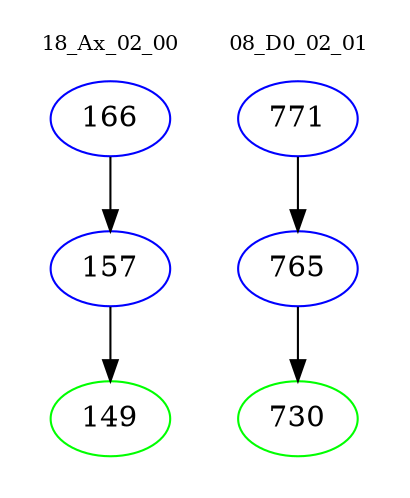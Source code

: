 digraph{
subgraph cluster_0 {
color = white
label = "18_Ax_02_00";
fontsize=10;
T0_166 [label="166", color="blue"]
T0_166 -> T0_157 [color="black"]
T0_157 [label="157", color="blue"]
T0_157 -> T0_149 [color="black"]
T0_149 [label="149", color="green"]
}
subgraph cluster_1 {
color = white
label = "08_D0_02_01";
fontsize=10;
T1_771 [label="771", color="blue"]
T1_771 -> T1_765 [color="black"]
T1_765 [label="765", color="blue"]
T1_765 -> T1_730 [color="black"]
T1_730 [label="730", color="green"]
}
}
